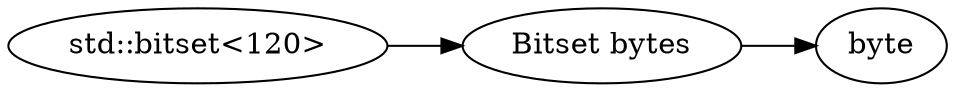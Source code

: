 digraph "std::bitset<120>" {
rankdir = LR
4
4 -> 5
5 -> 6

4 [label="std::bitset<120>",comment="name: \"std::bitset<120>\", typeName: \"\", id: 4, branchId: 0, recurseId: -1, attributes: 0, notes: \"\""];
5 [label="Bitset bytes",comment="name: \"Bitset bytes\", typeName: \"\", id: 5, branchId: 0, recurseId: -1, attributes: 0, notes: \"\""];
6 [label="byte",comment="name: \"byte\", typeName: \"\", id: 6, branchId: 0, recurseId: -1, attributes: 512, notes: \"\""];
{ rank = max;6}

}

